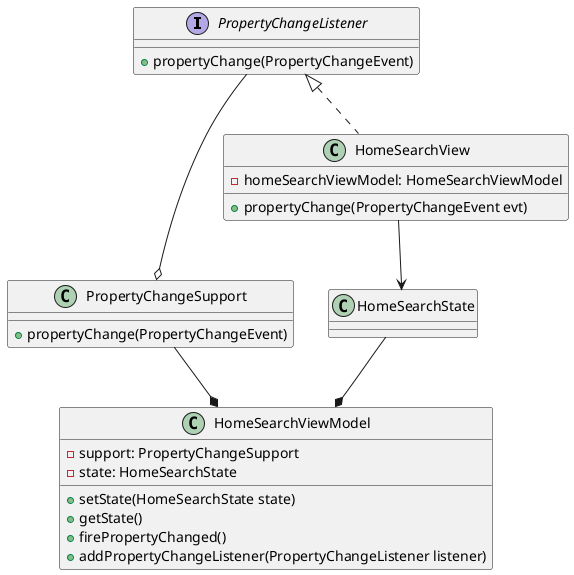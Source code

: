 @startuml
'https://plantuml.com/class-diagram


interface PropertyChangeListener {
+propertyChange(PropertyChangeEvent)
}

class HomeSearchState {
}
class PropertyChangeSupport{
+propertyChange(PropertyChangeEvent)
}
class HomeSearchView {
-homeSearchViewModel: HomeSearchViewModel
+ propertyChange(PropertyChangeEvent evt)
}

class HomeSearchViewModel {
-support: PropertyChangeSupport
- state: HomeSearchState
+setState(HomeSearchState state)
+getState()
+firePropertyChanged()
+addPropertyChangeListener(PropertyChangeListener listener)
}

PropertyChangeListener <|.. HomeSearchView
PropertyChangeSupport --* HomeSearchViewModel
HomeSearchState --* HomeSearchViewModel
HomeSearchView --> HomeSearchState
PropertyChangeListener --o PropertyChangeSupport
@enduml